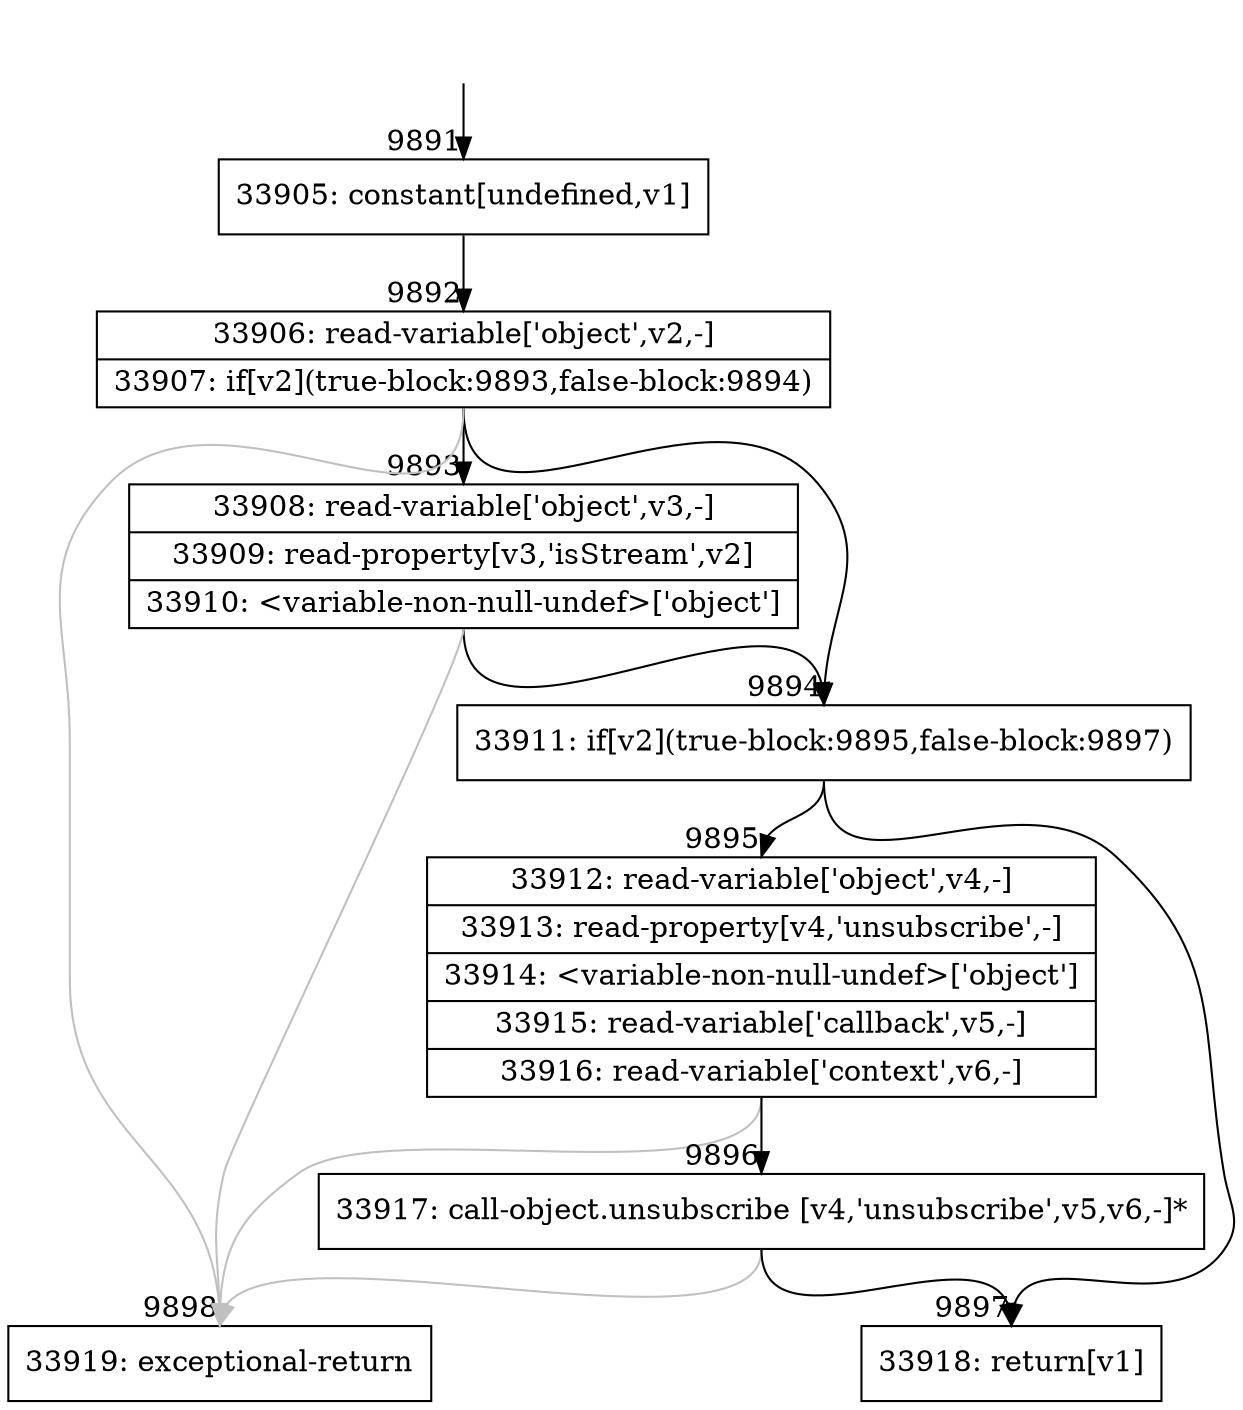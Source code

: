 digraph {
rankdir="TD"
BB_entry847[shape=none,label=""];
BB_entry847 -> BB9891 [tailport=s, headport=n, headlabel="    9891"]
BB9891 [shape=record label="{33905: constant[undefined,v1]}" ] 
BB9891 -> BB9892 [tailport=s, headport=n, headlabel="      9892"]
BB9892 [shape=record label="{33906: read-variable['object',v2,-]|33907: if[v2](true-block:9893,false-block:9894)}" ] 
BB9892 -> BB9894 [tailport=s, headport=n, headlabel="      9894"]
BB9892 -> BB9893 [tailport=s, headport=n, headlabel="      9893"]
BB9892 -> BB9898 [tailport=s, headport=n, color=gray, headlabel="      9898"]
BB9893 [shape=record label="{33908: read-variable['object',v3,-]|33909: read-property[v3,'isStream',v2]|33910: \<variable-non-null-undef\>['object']}" ] 
BB9893 -> BB9894 [tailport=s, headport=n]
BB9893 -> BB9898 [tailport=s, headport=n, color=gray]
BB9894 [shape=record label="{33911: if[v2](true-block:9895,false-block:9897)}" ] 
BB9894 -> BB9895 [tailport=s, headport=n, headlabel="      9895"]
BB9894 -> BB9897 [tailport=s, headport=n, headlabel="      9897"]
BB9895 [shape=record label="{33912: read-variable['object',v4,-]|33913: read-property[v4,'unsubscribe',-]|33914: \<variable-non-null-undef\>['object']|33915: read-variable['callback',v5,-]|33916: read-variable['context',v6,-]}" ] 
BB9895 -> BB9896 [tailport=s, headport=n, headlabel="      9896"]
BB9895 -> BB9898 [tailport=s, headport=n, color=gray]
BB9896 [shape=record label="{33917: call-object.unsubscribe [v4,'unsubscribe',v5,v6,-]*}" ] 
BB9896 -> BB9897 [tailport=s, headport=n]
BB9896 -> BB9898 [tailport=s, headport=n, color=gray]
BB9897 [shape=record label="{33918: return[v1]}" ] 
BB9898 [shape=record label="{33919: exceptional-return}" ] 
//#$~ 17688
}
